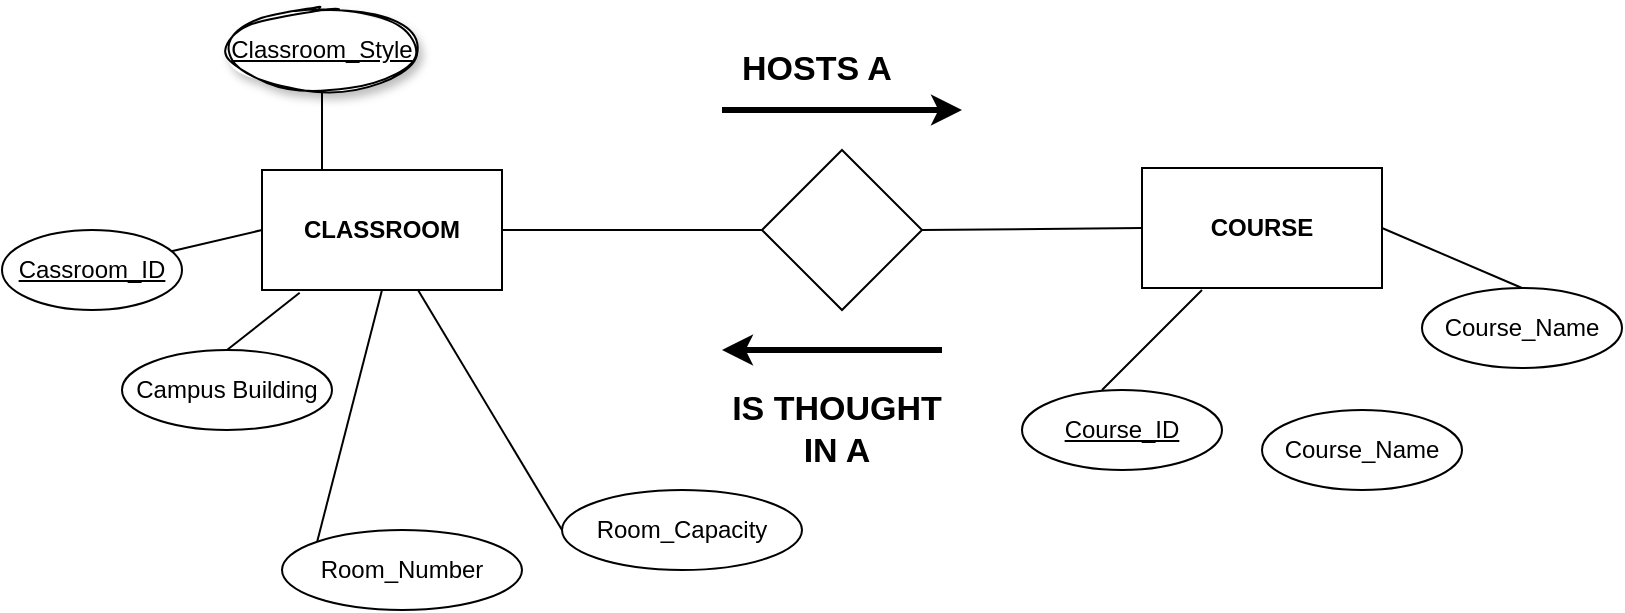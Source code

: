 <mxfile version="14.0.1" type="github">
  <diagram id="FDvBxADv8N06hc_olc51" name="Page-1">
    <mxGraphModel dx="1038" dy="548" grid="1" gridSize="10" guides="1" tooltips="1" connect="1" arrows="1" fold="1" page="1" pageScale="1" pageWidth="850" pageHeight="1100" math="0" shadow="0">
      <root>
        <mxCell id="0" />
        <mxCell id="1" parent="0" />
        <mxCell id="1JErVeD1ttZ6OdPishEA-1" value="CLASSROOM" style="rounded=0;whiteSpace=wrap;html=1;fontStyle=1" parent="1" vertex="1">
          <mxGeometry x="148" y="310" width="120" height="60" as="geometry" />
        </mxCell>
        <mxCell id="1JErVeD1ttZ6OdPishEA-2" value="COURSE" style="rounded=0;whiteSpace=wrap;html=1;fontStyle=1" parent="1" vertex="1">
          <mxGeometry x="588" y="309" width="120" height="60" as="geometry" />
        </mxCell>
        <mxCell id="1JErVeD1ttZ6OdPishEA-3" value="&lt;u&gt;Cassroom_ID&lt;/u&gt;" style="ellipse;whiteSpace=wrap;html=1;" parent="1" vertex="1">
          <mxGeometry x="18" y="340" width="90" height="40" as="geometry" />
        </mxCell>
        <mxCell id="1JErVeD1ttZ6OdPishEA-4" value="" style="endArrow=none;html=1;" parent="1" source="1JErVeD1ttZ6OdPishEA-3" edge="1">
          <mxGeometry width="50" height="50" relative="1" as="geometry">
            <mxPoint x="98" y="390" as="sourcePoint" />
            <mxPoint x="148" y="340" as="targetPoint" />
          </mxGeometry>
        </mxCell>
        <mxCell id="M33G9GwXgaiTnWeXT5Mb-1" value="Campus Building" style="ellipse;whiteSpace=wrap;html=1;" parent="1" vertex="1">
          <mxGeometry x="78" y="400" width="105" height="40" as="geometry" />
        </mxCell>
        <mxCell id="M33G9GwXgaiTnWeXT5Mb-2" value="" style="endArrow=none;html=1;exitX=0.5;exitY=0;exitDx=0;exitDy=0;entryX=0.157;entryY=1.023;entryDx=0;entryDy=0;entryPerimeter=0;" parent="1" source="M33G9GwXgaiTnWeXT5Mb-1" target="1JErVeD1ttZ6OdPishEA-1" edge="1">
          <mxGeometry width="50" height="50" relative="1" as="geometry">
            <mxPoint x="92.8" y="410.18" as="sourcePoint" />
            <mxPoint x="158" y="350" as="targetPoint" />
          </mxGeometry>
        </mxCell>
        <mxCell id="M33G9GwXgaiTnWeXT5Mb-3" value="Room_Number" style="ellipse;whiteSpace=wrap;html=1;" parent="1" vertex="1">
          <mxGeometry x="158" y="490" width="120" height="40" as="geometry" />
        </mxCell>
        <mxCell id="M33G9GwXgaiTnWeXT5Mb-4" value="Room_Capacity" style="ellipse;whiteSpace=wrap;html=1;" parent="1" vertex="1">
          <mxGeometry x="298" y="470" width="120" height="40" as="geometry" />
        </mxCell>
        <mxCell id="M33G9GwXgaiTnWeXT5Mb-6" value="Classroom_Style" style="ellipse;whiteSpace=wrap;html=1;align=center;fontStyle=4;sketch=1;shadow=1;" parent="1" vertex="1">
          <mxGeometry x="128" y="230" width="100" height="40" as="geometry" />
        </mxCell>
        <mxCell id="M33G9GwXgaiTnWeXT5Mb-7" value="" style="endArrow=none;html=1;exitX=0.25;exitY=0;exitDx=0;exitDy=0;" parent="1" source="1JErVeD1ttZ6OdPishEA-1" target="M33G9GwXgaiTnWeXT5Mb-6" edge="1">
          <mxGeometry width="50" height="50" relative="1" as="geometry">
            <mxPoint x="68" y="350" as="sourcePoint" />
            <mxPoint x="118" y="300" as="targetPoint" />
          </mxGeometry>
        </mxCell>
        <mxCell id="M33G9GwXgaiTnWeXT5Mb-8" value="" style="endArrow=none;html=1;entryX=0;entryY=0.5;entryDx=0;entryDy=0;" parent="1" source="1JErVeD1ttZ6OdPishEA-1" target="M33G9GwXgaiTnWeXT5Mb-4" edge="1">
          <mxGeometry width="50" height="50" relative="1" as="geometry">
            <mxPoint x="268" y="370" as="sourcePoint" />
            <mxPoint x="318" y="320" as="targetPoint" />
          </mxGeometry>
        </mxCell>
        <mxCell id="M33G9GwXgaiTnWeXT5Mb-9" value="" style="endArrow=none;html=1;entryX=0;entryY=0;entryDx=0;entryDy=0;exitX=0.5;exitY=1;exitDx=0;exitDy=0;" parent="1" source="1JErVeD1ttZ6OdPishEA-1" target="M33G9GwXgaiTnWeXT5Mb-3" edge="1">
          <mxGeometry width="50" height="50" relative="1" as="geometry">
            <mxPoint x="-42" y="360" as="sourcePoint" />
            <mxPoint x="8" y="310" as="targetPoint" />
          </mxGeometry>
        </mxCell>
        <mxCell id="M1ChuYbSMDmC6COE1VBh-1" value="" style="rhombus;whiteSpace=wrap;html=1;" vertex="1" parent="1">
          <mxGeometry x="398" y="300" width="80" height="80" as="geometry" />
        </mxCell>
        <mxCell id="M1ChuYbSMDmC6COE1VBh-2" value="" style="endArrow=none;html=1;entryX=0;entryY=0.5;entryDx=0;entryDy=0;exitX=1;exitY=0.5;exitDx=0;exitDy=0;" edge="1" parent="1" source="1JErVeD1ttZ6OdPishEA-1" target="M1ChuYbSMDmC6COE1VBh-1">
          <mxGeometry width="50" height="50" relative="1" as="geometry">
            <mxPoint x="308" y="380" as="sourcePoint" />
            <mxPoint x="358" y="330" as="targetPoint" />
          </mxGeometry>
        </mxCell>
        <mxCell id="M1ChuYbSMDmC6COE1VBh-3" value="" style="endArrow=none;html=1;entryX=0;entryY=0.5;entryDx=0;entryDy=0;exitX=1;exitY=0.5;exitDx=0;exitDy=0;" edge="1" parent="1" source="M1ChuYbSMDmC6COE1VBh-1" target="1JErVeD1ttZ6OdPishEA-2">
          <mxGeometry width="50" height="50" relative="1" as="geometry">
            <mxPoint x="578" y="370" as="sourcePoint" />
            <mxPoint x="628" y="320" as="targetPoint" />
          </mxGeometry>
        </mxCell>
        <mxCell id="M1ChuYbSMDmC6COE1VBh-4" value="" style="endArrow=classic;html=1;strokeWidth=3;" edge="1" parent="1">
          <mxGeometry width="50" height="50" relative="1" as="geometry">
            <mxPoint x="378" y="280" as="sourcePoint" />
            <mxPoint x="498" y="280" as="targetPoint" />
          </mxGeometry>
        </mxCell>
        <mxCell id="M1ChuYbSMDmC6COE1VBh-5" value="HOSTS A" style="text;html=1;strokeColor=none;fillColor=none;align=center;verticalAlign=middle;whiteSpace=wrap;rounded=0;fontStyle=1;fontSize=17;" vertex="1" parent="1">
          <mxGeometry x="383" y="250" width="85" height="20" as="geometry" />
        </mxCell>
        <mxCell id="M1ChuYbSMDmC6COE1VBh-6" value="" style="endArrow=classic;html=1;strokeWidth=3;" edge="1" parent="1">
          <mxGeometry width="50" height="50" relative="1" as="geometry">
            <mxPoint x="488" y="400" as="sourcePoint" />
            <mxPoint x="378" y="400" as="targetPoint" />
          </mxGeometry>
        </mxCell>
        <mxCell id="M1ChuYbSMDmC6COE1VBh-7" value="IS THOUGHT &lt;br&gt;IN A" style="text;html=1;strokeColor=none;fillColor=none;align=center;verticalAlign=middle;whiteSpace=wrap;rounded=0;fontStyle=1;fontSize=17;" vertex="1" parent="1">
          <mxGeometry x="363" y="430" width="145" height="20" as="geometry" />
        </mxCell>
        <mxCell id="M1ChuYbSMDmC6COE1VBh-8" value="Course_Name" style="ellipse;whiteSpace=wrap;html=1;align=center;fontSize=12;" vertex="1" parent="1">
          <mxGeometry x="648" y="430" width="100" height="40" as="geometry" />
        </mxCell>
        <mxCell id="M1ChuYbSMDmC6COE1VBh-9" value="Course_ID" style="ellipse;whiteSpace=wrap;html=1;align=center;fontStyle=4;fontSize=12;" vertex="1" parent="1">
          <mxGeometry x="528" y="420" width="100" height="40" as="geometry" />
        </mxCell>
        <mxCell id="M1ChuYbSMDmC6COE1VBh-10" value="" style="endArrow=none;html=1;strokeWidth=1;fontSize=9;" edge="1" parent="1">
          <mxGeometry width="50" height="50" relative="1" as="geometry">
            <mxPoint x="568" y="420" as="sourcePoint" />
            <mxPoint x="618" y="370" as="targetPoint" />
          </mxGeometry>
        </mxCell>
        <mxCell id="M1ChuYbSMDmC6COE1VBh-11" value="Course_Name" style="ellipse;whiteSpace=wrap;html=1;align=center;fontSize=12;" vertex="1" parent="1">
          <mxGeometry x="728" y="369" width="100" height="40" as="geometry" />
        </mxCell>
        <mxCell id="M1ChuYbSMDmC6COE1VBh-12" value="" style="endArrow=none;html=1;strokeWidth=1;fontSize=12;entryX=0.5;entryY=0;entryDx=0;entryDy=0;exitX=1;exitY=0.5;exitDx=0;exitDy=0;" edge="1" parent="1" source="1JErVeD1ttZ6OdPishEA-2" target="M1ChuYbSMDmC6COE1VBh-11">
          <mxGeometry width="50" height="50" relative="1" as="geometry">
            <mxPoint x="618" y="290" as="sourcePoint" />
            <mxPoint x="668" y="240" as="targetPoint" />
          </mxGeometry>
        </mxCell>
      </root>
    </mxGraphModel>
  </diagram>
</mxfile>
